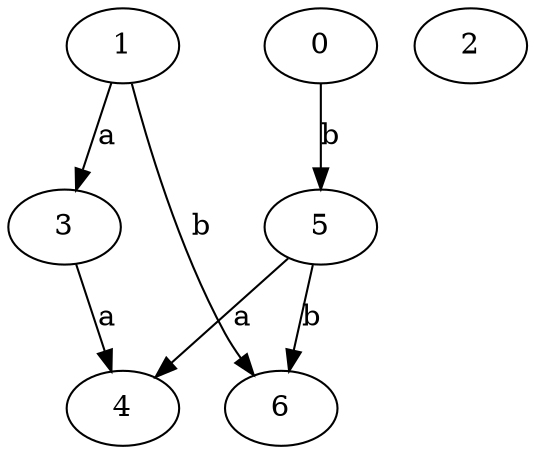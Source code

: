 strict digraph  {
3;
4;
0;
1;
5;
2;
6;
3 -> 4  [label=a];
0 -> 5  [label=b];
1 -> 3  [label=a];
1 -> 6  [label=b];
5 -> 4  [label=a];
5 -> 6  [label=b];
}
